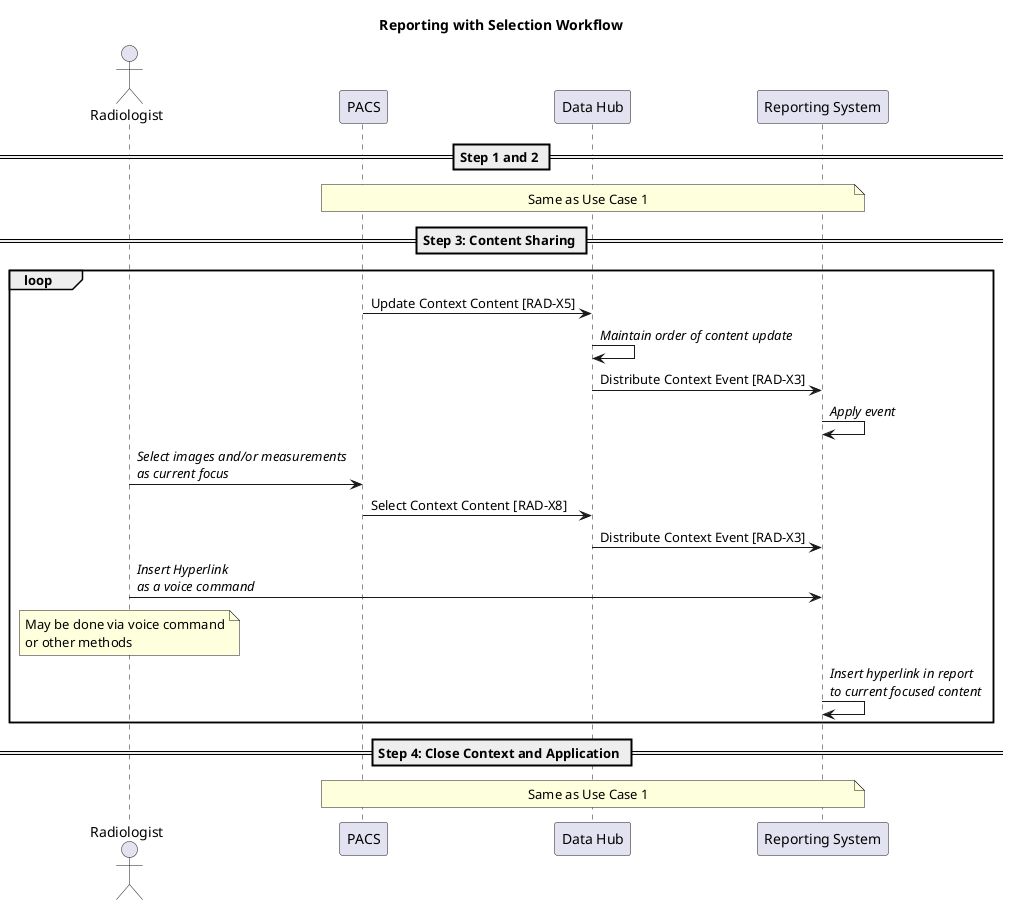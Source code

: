 @startuml reporting_with_selection

title Reporting with Selection Workflow

actor Radiologist
participant "PACS" as PACS
participant "Data Hub" as Hub
participant "Reporting System" as Report

== Step 1 and 2 ==
note over PACS, Report
Same as Use Case 1
end note

== Step 3: Content Sharing ==

loop
PACS->Hub: Update Context Content [RAD-X5]
Hub->Hub: //Maintain order of content update//
Hub->Report: Distribute Context Event [RAD-X3]
Report->Report: //Apply event//

Radiologist->PACS: //Select images and/or measurements//\n//as current focus//
PACS->Hub: Select Context Content [RAD-X8]
Hub->Report: Distribute Context Event [RAD-X3]

Radiologist->Report: //Insert Hyperlink//\n//as a voice command//
note over Radiologist
May be done via voice command
or other methods
end note
Report->Report: //Insert hyperlink in report//\n//to current focused content//
end loop

== Step 4: Close Context and Application ==
note over PACS, Report
Same as Use Case 1
end note

@enduml